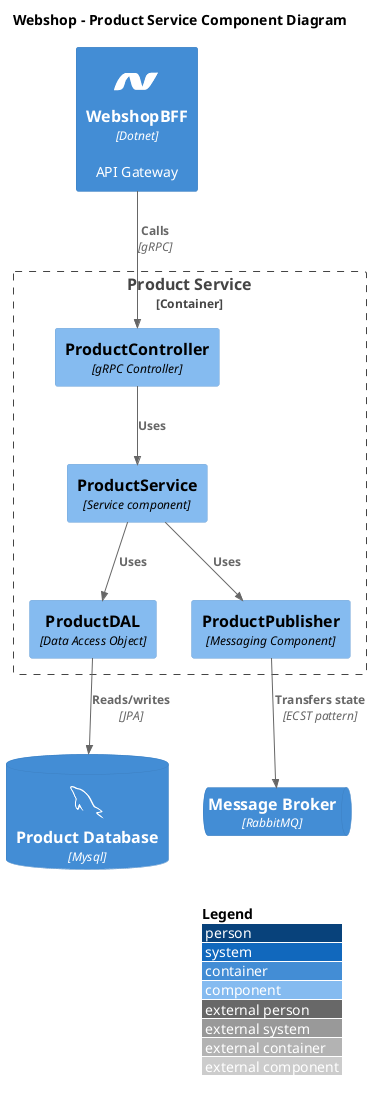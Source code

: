 @startuml C3_Uml
!include <C4/C4_Component>
!include <tupadr3/devicons/angular>
!include <tupadr3/devicons/dotnet>
!include <tupadr3/devicons/java>
!include <tupadr3/devicons/mysql>
!include <cloudinsight/rabbitmq>

LAYOUT_WITH_LEGEND()

title Webshop - Product Service Component Diagram

Container(bff, WebshopBFF, Dotnet, API Gateway, dotnet)
ContainerDb(db, Product Database, Mysql, "", mysql)
ContainerQueue(queue, Message Broker, RabbitMQ)

Container_Boundary(productmicroservice, "Product Service") {
    Component(controller, ProductController, gRPC Controller)
    Component(service, ProductService, Service component)
    Component(dao, ProductDAL, Data Access Object)
    Component(publisher, ProductPublisher, Messaging Component)

    Rel(controller, service, Uses)
    Rel(service, dao, Uses)
    Rel(service, publisher, Uses)
}

Rel(bff, controller, Calls, gRPC)
Rel(dao, db, Reads/writes, JPA)
Rel(publisher, queue, Transfers state, ECST pattern)


@enduml
